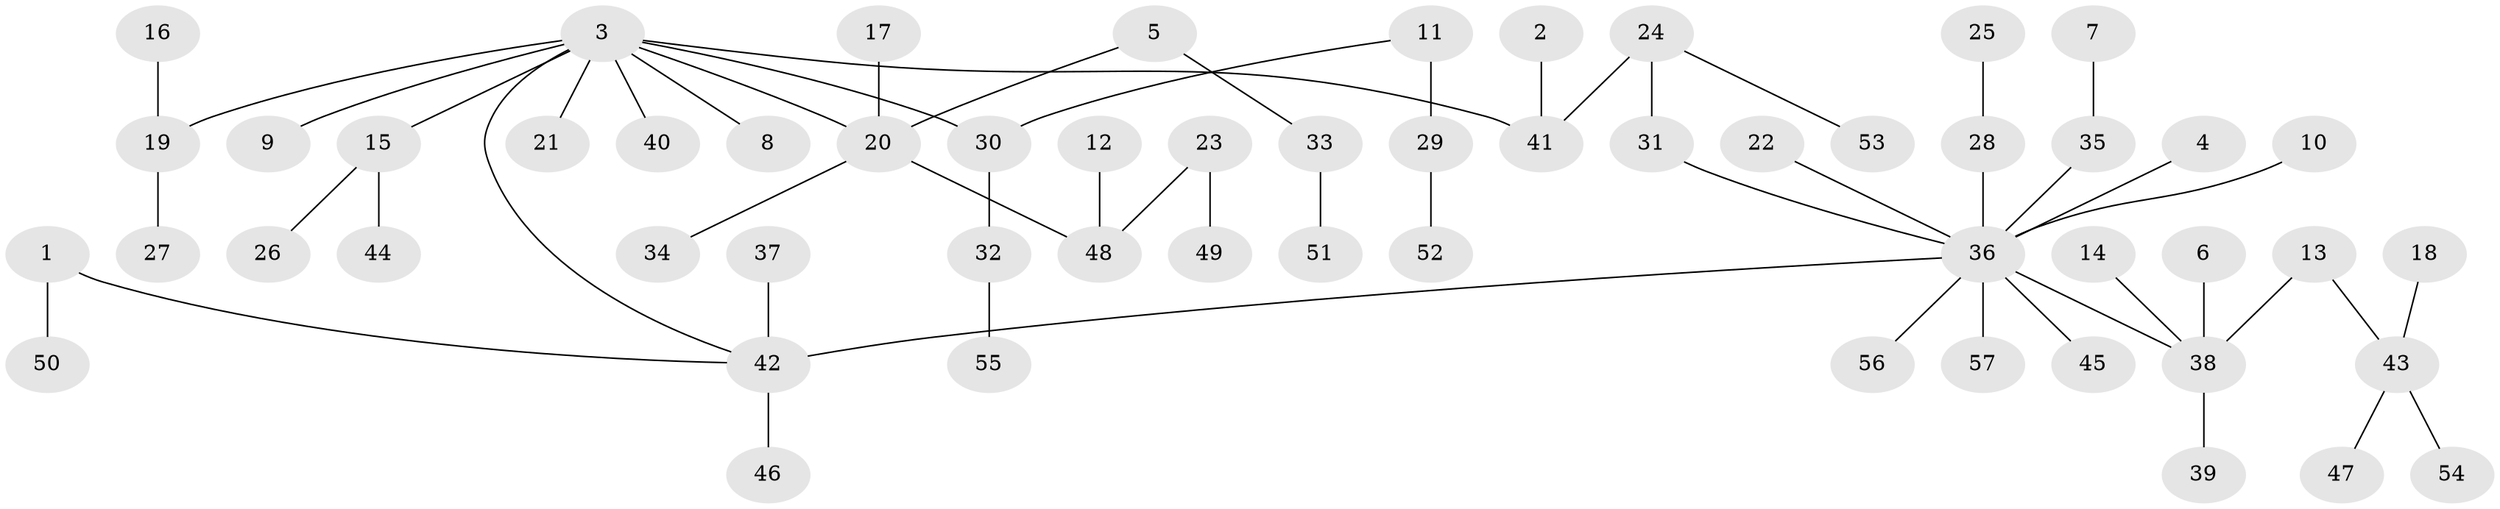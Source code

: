 // original degree distribution, {3: 0.07017543859649122, 7: 0.02631578947368421, 6: 0.008771929824561403, 5: 0.02631578947368421, 9: 0.008771929824561403, 2: 0.32456140350877194, 4: 0.05263157894736842, 1: 0.4824561403508772}
// Generated by graph-tools (version 1.1) at 2025/49/03/09/25 03:49:21]
// undirected, 57 vertices, 57 edges
graph export_dot {
graph [start="1"]
  node [color=gray90,style=filled];
  1;
  2;
  3;
  4;
  5;
  6;
  7;
  8;
  9;
  10;
  11;
  12;
  13;
  14;
  15;
  16;
  17;
  18;
  19;
  20;
  21;
  22;
  23;
  24;
  25;
  26;
  27;
  28;
  29;
  30;
  31;
  32;
  33;
  34;
  35;
  36;
  37;
  38;
  39;
  40;
  41;
  42;
  43;
  44;
  45;
  46;
  47;
  48;
  49;
  50;
  51;
  52;
  53;
  54;
  55;
  56;
  57;
  1 -- 42 [weight=1.0];
  1 -- 50 [weight=1.0];
  2 -- 41 [weight=1.0];
  3 -- 8 [weight=1.0];
  3 -- 9 [weight=1.0];
  3 -- 15 [weight=1.0];
  3 -- 19 [weight=1.0];
  3 -- 20 [weight=1.0];
  3 -- 21 [weight=1.0];
  3 -- 30 [weight=1.0];
  3 -- 40 [weight=1.0];
  3 -- 41 [weight=1.0];
  3 -- 42 [weight=1.0];
  4 -- 36 [weight=1.0];
  5 -- 20 [weight=1.0];
  5 -- 33 [weight=1.0];
  6 -- 38 [weight=1.0];
  7 -- 35 [weight=1.0];
  10 -- 36 [weight=1.0];
  11 -- 29 [weight=1.0];
  11 -- 30 [weight=1.0];
  12 -- 48 [weight=1.0];
  13 -- 38 [weight=1.0];
  13 -- 43 [weight=1.0];
  14 -- 38 [weight=1.0];
  15 -- 26 [weight=1.0];
  15 -- 44 [weight=1.0];
  16 -- 19 [weight=1.0];
  17 -- 20 [weight=1.0];
  18 -- 43 [weight=1.0];
  19 -- 27 [weight=1.0];
  20 -- 34 [weight=1.0];
  20 -- 48 [weight=1.0];
  22 -- 36 [weight=1.0];
  23 -- 48 [weight=1.0];
  23 -- 49 [weight=1.0];
  24 -- 31 [weight=1.0];
  24 -- 41 [weight=1.0];
  24 -- 53 [weight=1.0];
  25 -- 28 [weight=1.0];
  28 -- 36 [weight=1.0];
  29 -- 52 [weight=1.0];
  30 -- 32 [weight=1.0];
  31 -- 36 [weight=1.0];
  32 -- 55 [weight=1.0];
  33 -- 51 [weight=1.0];
  35 -- 36 [weight=1.0];
  36 -- 38 [weight=1.0];
  36 -- 42 [weight=1.0];
  36 -- 45 [weight=1.0];
  36 -- 56 [weight=1.0];
  36 -- 57 [weight=1.0];
  37 -- 42 [weight=1.0];
  38 -- 39 [weight=1.0];
  42 -- 46 [weight=1.0];
  43 -- 47 [weight=1.0];
  43 -- 54 [weight=1.0];
}
